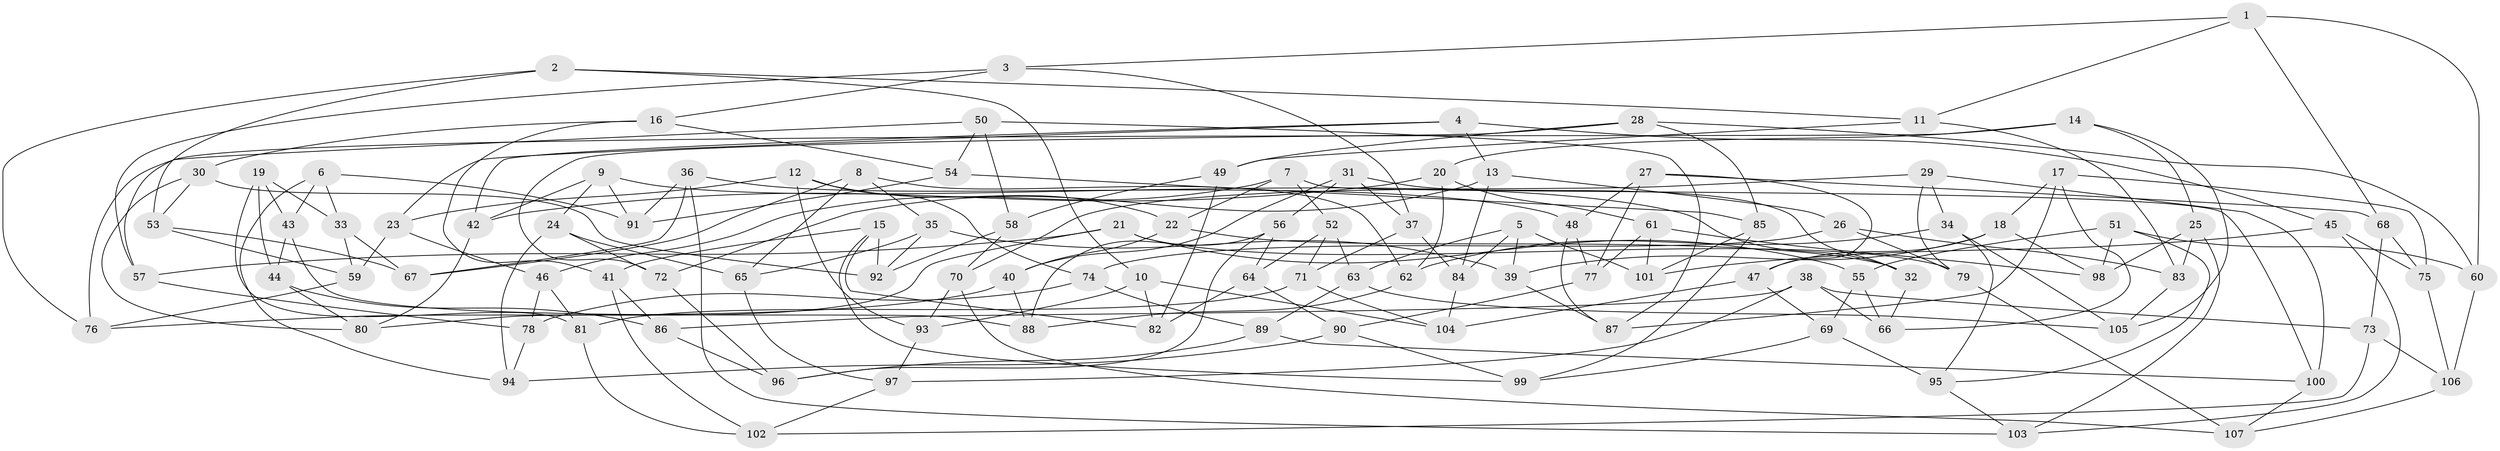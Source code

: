 // coarse degree distribution, {6: 0.59375, 4: 0.28125, 3: 0.046875, 5: 0.078125}
// Generated by graph-tools (version 1.1) at 2025/24/03/03/25 07:24:30]
// undirected, 107 vertices, 214 edges
graph export_dot {
graph [start="1"]
  node [color=gray90,style=filled];
  1;
  2;
  3;
  4;
  5;
  6;
  7;
  8;
  9;
  10;
  11;
  12;
  13;
  14;
  15;
  16;
  17;
  18;
  19;
  20;
  21;
  22;
  23;
  24;
  25;
  26;
  27;
  28;
  29;
  30;
  31;
  32;
  33;
  34;
  35;
  36;
  37;
  38;
  39;
  40;
  41;
  42;
  43;
  44;
  45;
  46;
  47;
  48;
  49;
  50;
  51;
  52;
  53;
  54;
  55;
  56;
  57;
  58;
  59;
  60;
  61;
  62;
  63;
  64;
  65;
  66;
  67;
  68;
  69;
  70;
  71;
  72;
  73;
  74;
  75;
  76;
  77;
  78;
  79;
  80;
  81;
  82;
  83;
  84;
  85;
  86;
  87;
  88;
  89;
  90;
  91;
  92;
  93;
  94;
  95;
  96;
  97;
  98;
  99;
  100;
  101;
  102;
  103;
  104;
  105;
  106;
  107;
  1 -- 11;
  1 -- 68;
  1 -- 60;
  1 -- 3;
  2 -- 11;
  2 -- 76;
  2 -- 53;
  2 -- 10;
  3 -- 57;
  3 -- 37;
  3 -- 16;
  4 -- 42;
  4 -- 13;
  4 -- 45;
  4 -- 23;
  5 -- 63;
  5 -- 39;
  5 -- 101;
  5 -- 84;
  6 -- 43;
  6 -- 91;
  6 -- 33;
  6 -- 94;
  7 -- 52;
  7 -- 22;
  7 -- 100;
  7 -- 46;
  8 -- 62;
  8 -- 65;
  8 -- 35;
  8 -- 67;
  9 -- 42;
  9 -- 24;
  9 -- 32;
  9 -- 91;
  10 -- 82;
  10 -- 93;
  10 -- 104;
  11 -- 83;
  11 -- 49;
  12 -- 23;
  12 -- 74;
  12 -- 22;
  12 -- 93;
  13 -- 26;
  13 -- 84;
  13 -- 72;
  14 -- 76;
  14 -- 25;
  14 -- 20;
  14 -- 105;
  15 -- 92;
  15 -- 41;
  15 -- 82;
  15 -- 99;
  16 -- 30;
  16 -- 54;
  16 -- 41;
  17 -- 75;
  17 -- 66;
  17 -- 18;
  17 -- 87;
  18 -- 47;
  18 -- 39;
  18 -- 98;
  19 -- 33;
  19 -- 43;
  19 -- 81;
  19 -- 44;
  20 -- 61;
  20 -- 42;
  20 -- 62;
  21 -- 79;
  21 -- 55;
  21 -- 80;
  21 -- 57;
  22 -- 40;
  22 -- 32;
  23 -- 46;
  23 -- 59;
  24 -- 65;
  24 -- 94;
  24 -- 72;
  25 -- 83;
  25 -- 103;
  25 -- 98;
  26 -- 74;
  26 -- 79;
  26 -- 83;
  27 -- 47;
  27 -- 48;
  27 -- 77;
  27 -- 68;
  28 -- 60;
  28 -- 49;
  28 -- 72;
  28 -- 85;
  29 -- 79;
  29 -- 100;
  29 -- 34;
  29 -- 70;
  30 -- 80;
  30 -- 53;
  30 -- 92;
  31 -- 40;
  31 -- 56;
  31 -- 32;
  31 -- 37;
  32 -- 66;
  33 -- 59;
  33 -- 67;
  34 -- 95;
  34 -- 62;
  34 -- 105;
  35 -- 39;
  35 -- 65;
  35 -- 92;
  36 -- 67;
  36 -- 91;
  36 -- 48;
  36 -- 103;
  37 -- 84;
  37 -- 71;
  38 -- 86;
  38 -- 66;
  38 -- 73;
  38 -- 97;
  39 -- 87;
  40 -- 88;
  40 -- 76;
  41 -- 102;
  41 -- 86;
  42 -- 80;
  43 -- 88;
  43 -- 44;
  44 -- 86;
  44 -- 80;
  45 -- 101;
  45 -- 75;
  45 -- 103;
  46 -- 78;
  46 -- 81;
  47 -- 104;
  47 -- 69;
  48 -- 77;
  48 -- 87;
  49 -- 58;
  49 -- 82;
  50 -- 87;
  50 -- 54;
  50 -- 57;
  50 -- 58;
  51 -- 60;
  51 -- 55;
  51 -- 95;
  51 -- 98;
  52 -- 63;
  52 -- 71;
  52 -- 64;
  53 -- 67;
  53 -- 59;
  54 -- 91;
  54 -- 85;
  55 -- 66;
  55 -- 69;
  56 -- 88;
  56 -- 64;
  56 -- 96;
  57 -- 78;
  58 -- 92;
  58 -- 70;
  59 -- 76;
  60 -- 106;
  61 -- 101;
  61 -- 77;
  61 -- 98;
  62 -- 88;
  63 -- 89;
  63 -- 105;
  64 -- 82;
  64 -- 90;
  65 -- 97;
  68 -- 75;
  68 -- 73;
  69 -- 95;
  69 -- 99;
  70 -- 107;
  70 -- 93;
  71 -- 81;
  71 -- 104;
  72 -- 96;
  73 -- 106;
  73 -- 102;
  74 -- 89;
  74 -- 78;
  75 -- 106;
  77 -- 90;
  78 -- 94;
  79 -- 107;
  81 -- 102;
  83 -- 105;
  84 -- 104;
  85 -- 101;
  85 -- 99;
  86 -- 96;
  89 -- 100;
  89 -- 96;
  90 -- 99;
  90 -- 94;
  93 -- 97;
  95 -- 103;
  97 -- 102;
  100 -- 107;
  106 -- 107;
}
